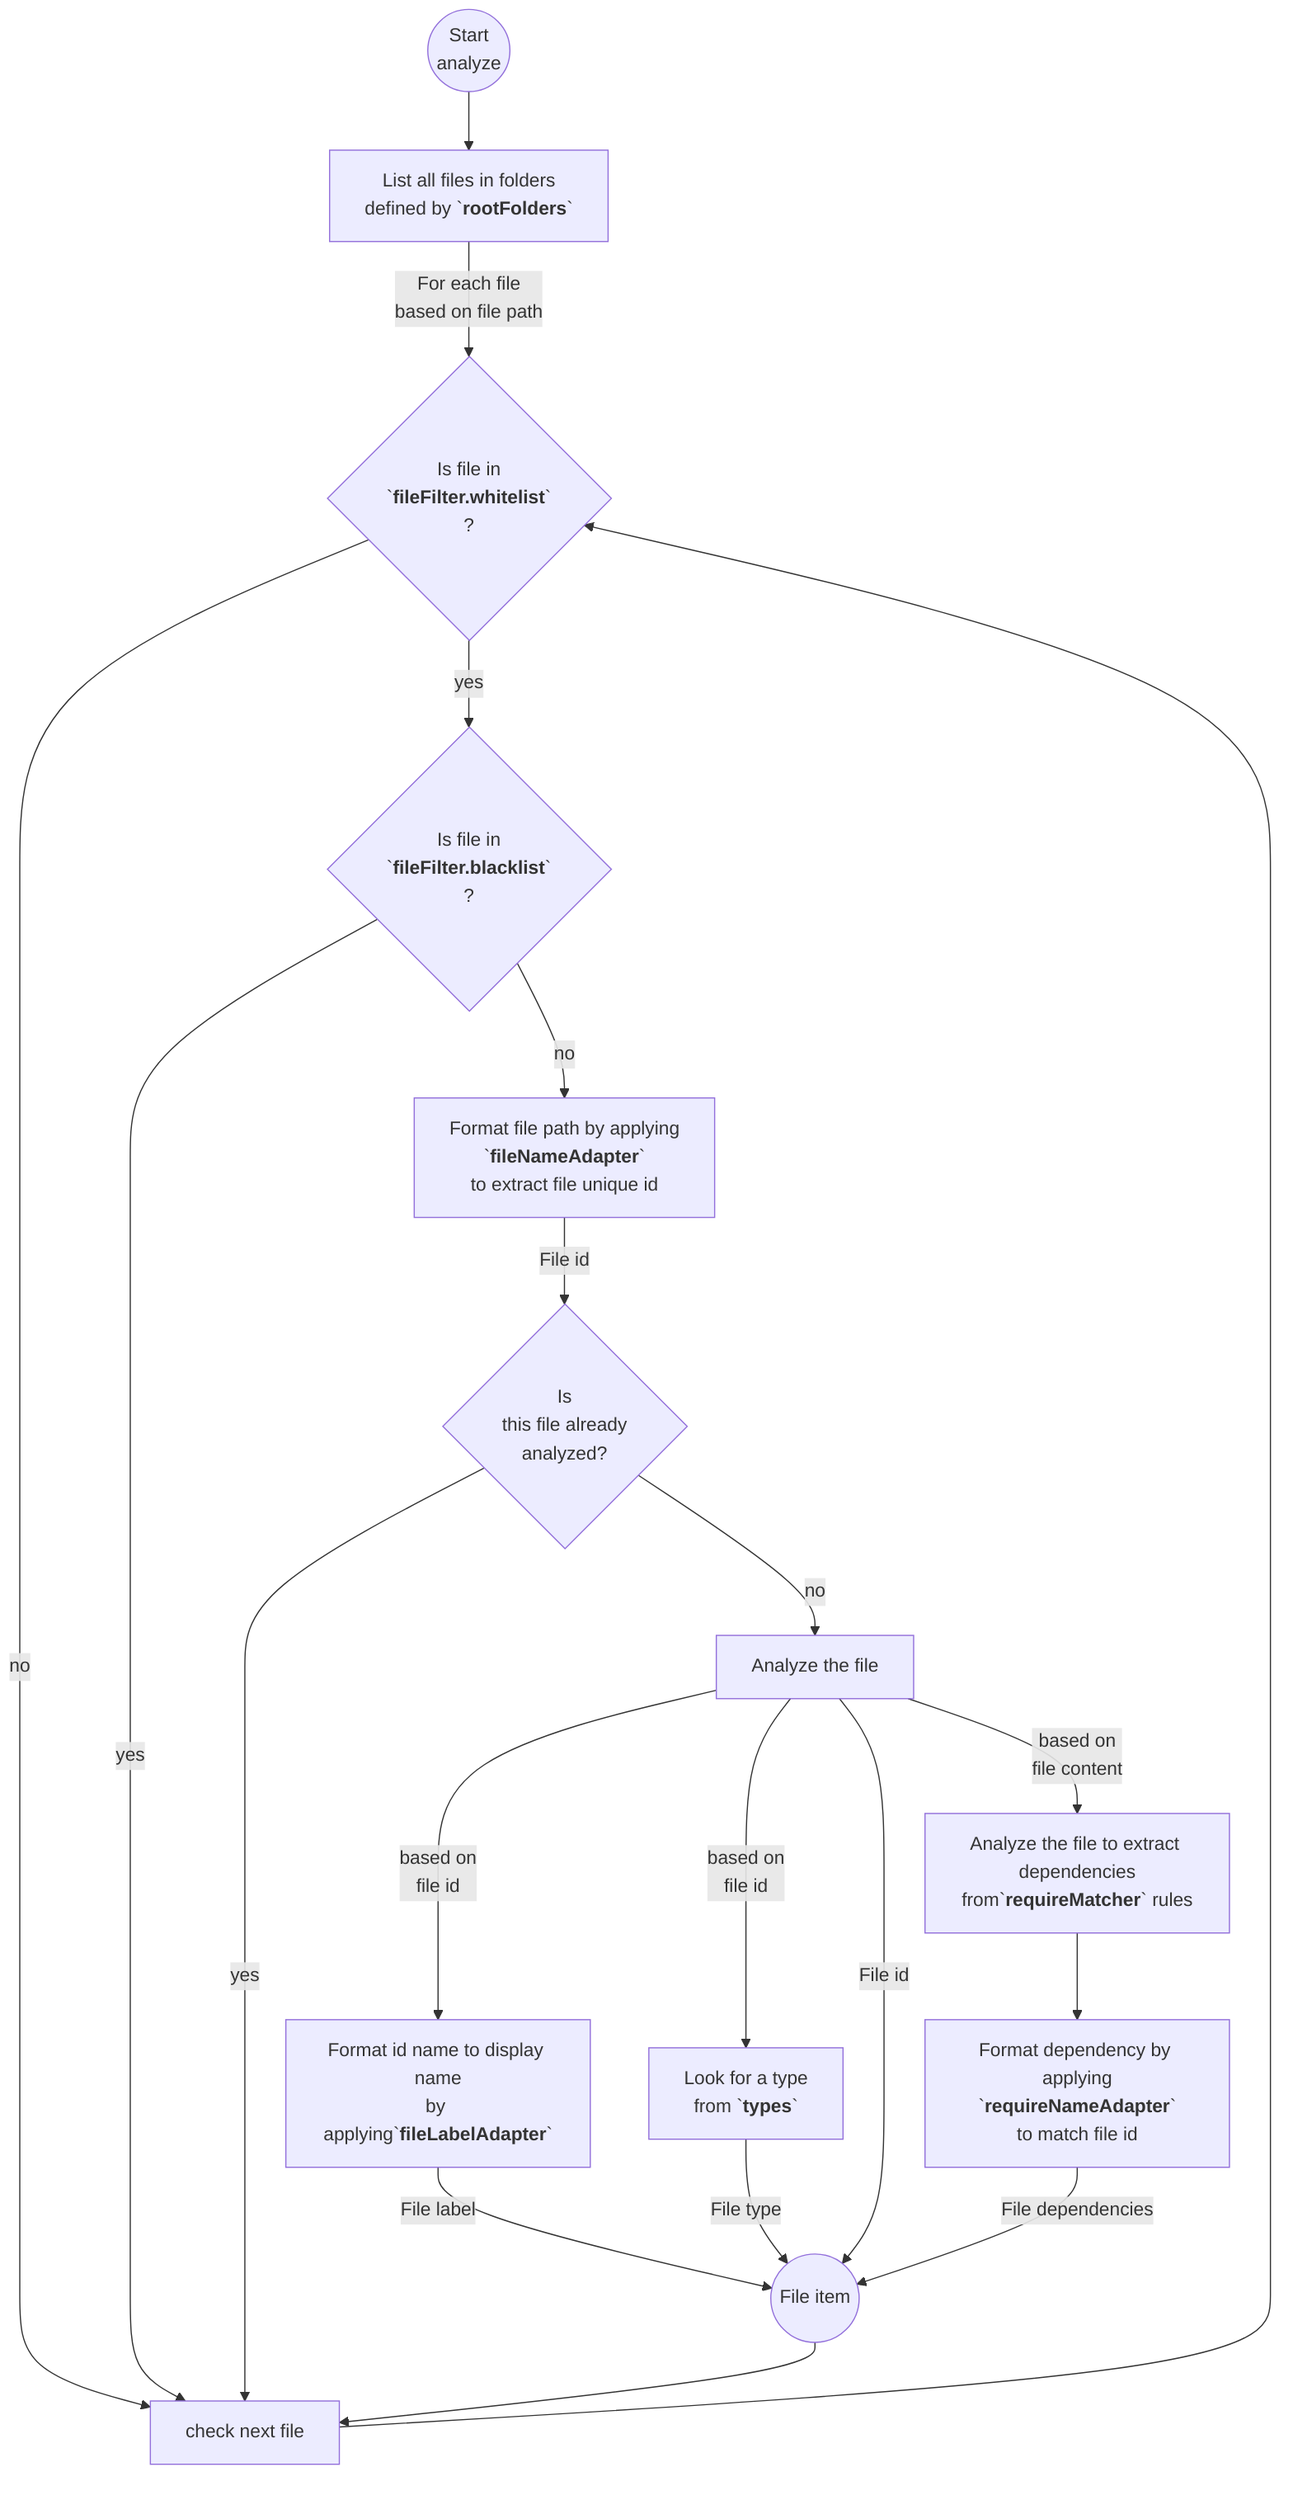 graph TD

A((Start<br/>analyze));
B[List all files in folders<br/>defined by `<b>rootFolders</b>`];
C{Is file in<br/>`<b>fileFilter.whitelist</b>`<br/>?};
D{Is file in<br/>`<b>fileFilter.blacklist</b>`<br/>?};
E[Format file path by applying<br/>`<b>fileNameAdapter</b>`<br/>to extract file unique id];
K{Is<br/>this file already<br/>analyzed?};
F[Analyze the file];
G[Format id name to display name<br/>by applying`<b>fileLabelAdapter</b>`];
H[Analyze the file to extract dependencies<br/>from`<b>requireMatcher</b>` rules];
I[Format dependency by applying<br/>`<b>requireNameAdapter</b>`<br/>to match file id];
J[Look for a type<br/>from `<b>types</b>`];

N[check next file];
R((File item));

class A center;
class C center;
class D center;
class K center;

A-->B
B-->|For each file<br/>based on file path|C
C-->|yes|D;
C-->|no|N;
N-->C;
D-->|yes|N;
D-->|no|E;
E-->|File id|K;
K-->|yes|N;
K-->|no|F;
F -->|based on<br/>file id|G;
G-->|File label|R;
J-->|File type|R;
F-->|File id|R;
F-->|based on<br/>file id|J;
F-->|based on<br/>file content|H;
H-->I;
I-->|File dependencies|R;
R-->N;